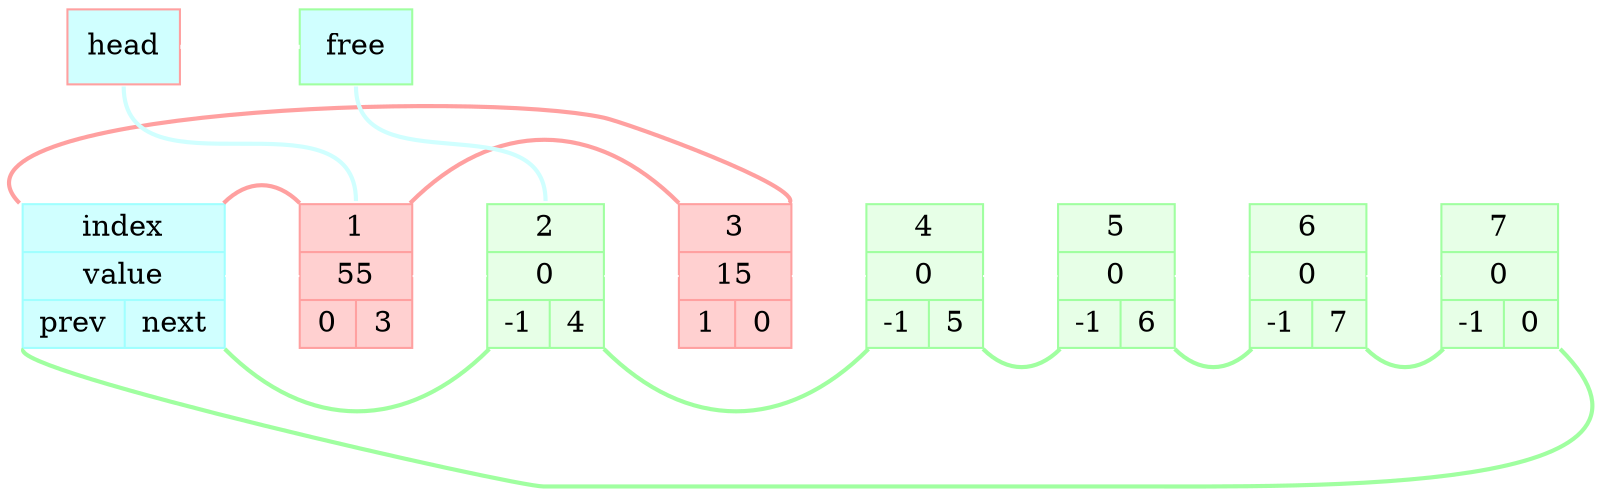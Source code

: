 digraph STL
{
rankdir = LR
graph [ splines = ortho, splines = true ]
node  [ shape = record, style = filled, fillcolor = "#FFD0D0", color = "#FFA0A0" ]
edge  [ arrowhead = none ]

f0 [fillcolor = "#D0FFFF", color = "#A0FFFF", label = " index | value |{ prev | next } " ]
f1 [label = " 1 | 55 | { 0 | 3 } "  ]
f2 [label = " 2 | 0 | { -1 | 4 } " fillcolor = "#E7FFE7", color = "#A0FFA0"  ]
f3 [label = " 3 | 15 | { 1 | 0 } "  ]
f4 [label = " 4 | 0 | { -1 | 5 } " fillcolor = "#E7FFE7", color = "#A0FFA0"  ]
f5 [label = " 5 | 0 | { -1 | 6 } " fillcolor = "#E7FFE7", color = "#A0FFA0"  ]
f6 [label = " 6 | 0 | { -1 | 7 } " fillcolor = "#E7FFE7", color = "#A0FFA0"  ]
f7 [label = " 7 | 0 | { -1 | 0 } " fillcolor = "#E7FFE7", color = "#A0FFA0"  ]
f0->f1->f2->f3->f4->f5->f6->f7 [ weight = 1000, color = "#FFFFFF" ]

edge [ arrowhead = none, color = "#FFA0A0", style = bold ]
f0:ne-> f1:nw
f1:ne-> f3:nw
f3:ne-> f0:nw

edge [ arrowhead = none, color = "#A0FFA0", style = bold ]
f0:se-> f2:sw
f2:se-> f4:sw
f4:se-> f5:sw
f5:se-> f6:sw
f6:se-> f7:sw
f7:se-> f0:sw

fh [ fillcolor = "#D0FFFF", color = "#FFA0A0", label = "head" ]
fh:s -> f1:n[ weight = 300, color = "#D0FFFF", style = bold ]

ff [ fillcolor = "#D0FFFF", color = "#A0FFA0", label = "free" ]
ff:s -> f2:n[ weight = 300, color = "#D0FFFF", style = bold ]

fh -> ff [ weight = 1000, color = "#FFFFFF" ]
}
